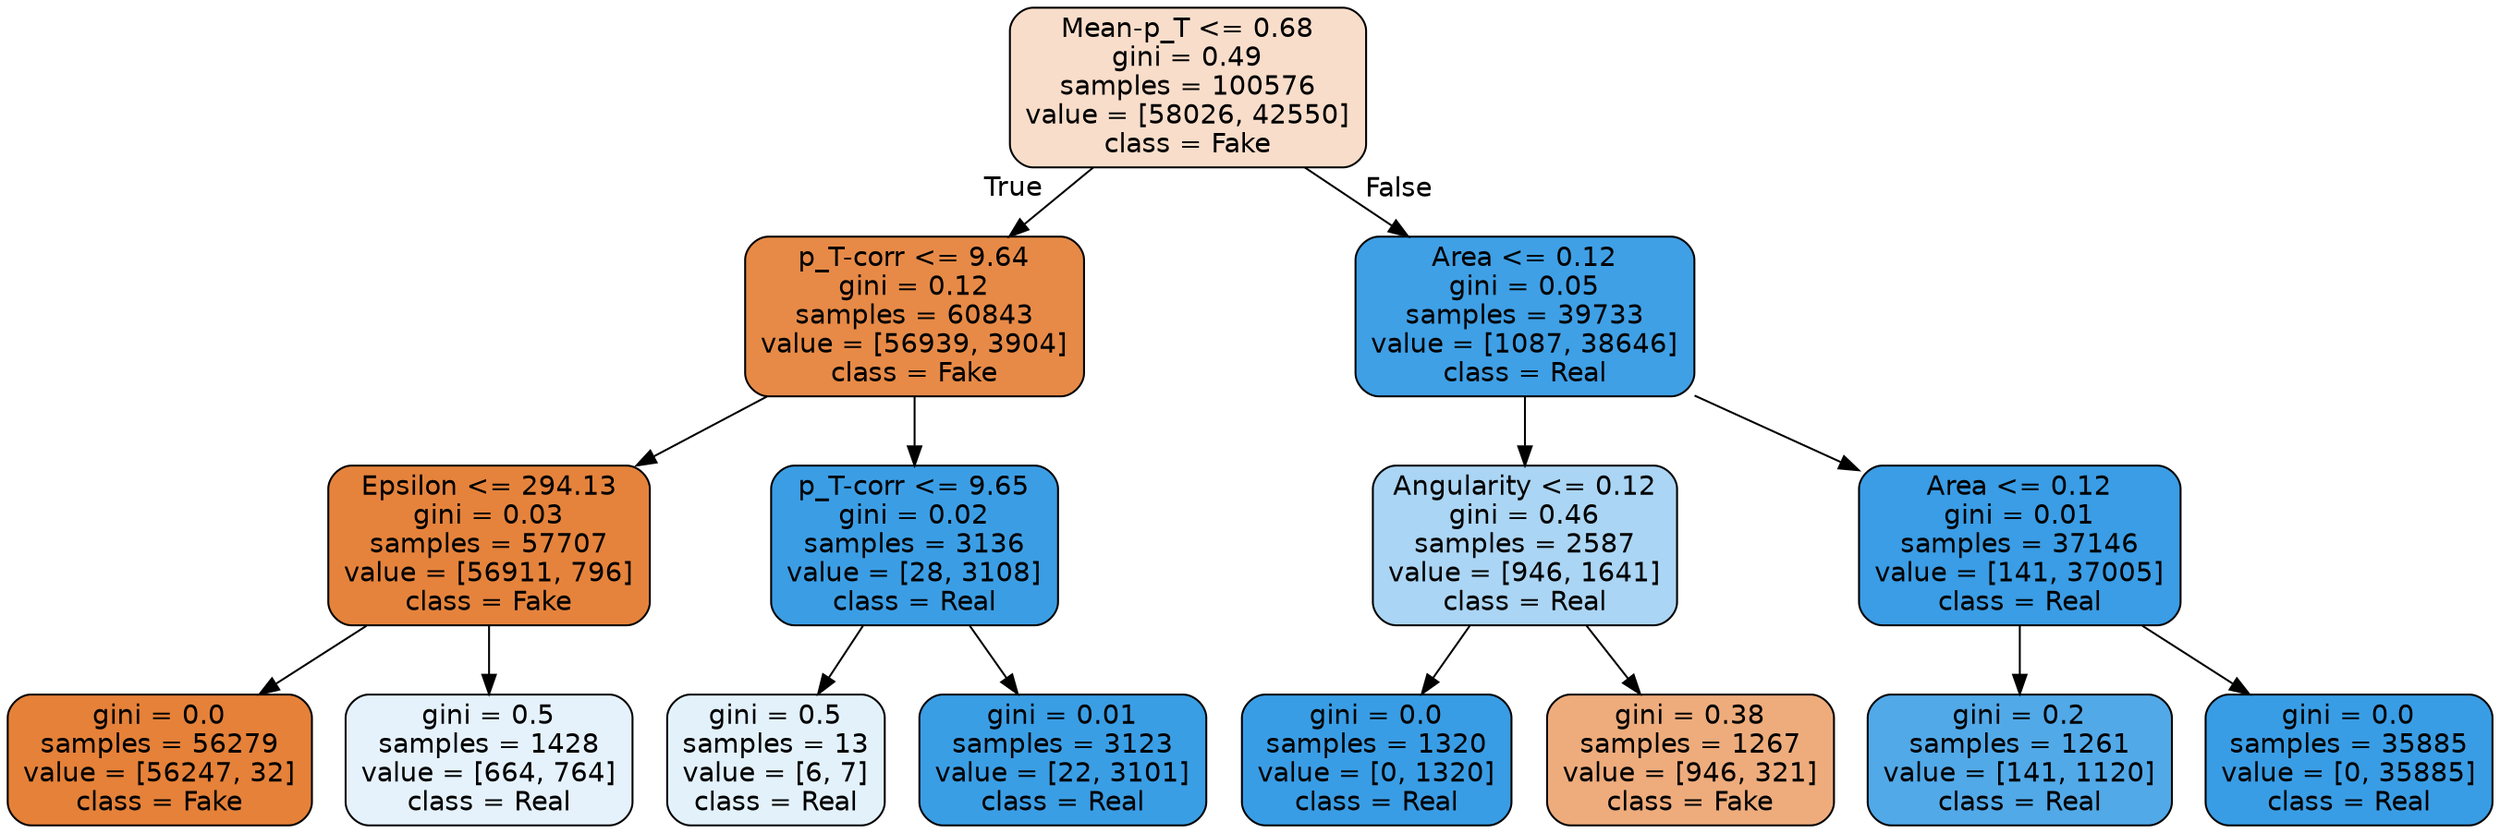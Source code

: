 digraph Tree {
node [shape=box, style="filled, rounded", color="black", fontname=helvetica] ;
edge [fontname=helvetica] ;
0 [label="Mean-p_T <= 0.68\ngini = 0.49\nsamples = 100576\nvalue = [58026, 42550]\nclass = Fake", fillcolor="#f8ddca"] ;
1 [label="p_T-corr <= 9.64\ngini = 0.12\nsamples = 60843\nvalue = [56939, 3904]\nclass = Fake", fillcolor="#e78a47"] ;
0 -> 1 [labeldistance=2.5, labelangle=45, headlabel="True"] ;
2 [label="Epsilon <= 294.13\ngini = 0.03\nsamples = 57707\nvalue = [56911, 796]\nclass = Fake", fillcolor="#e5833c"] ;
1 -> 2 ;
3 [label="gini = 0.0\nsamples = 56279\nvalue = [56247, 32]\nclass = Fake", fillcolor="#e58139"] ;
2 -> 3 ;
4 [label="gini = 0.5\nsamples = 1428\nvalue = [664, 764]\nclass = Real", fillcolor="#e5f2fc"] ;
2 -> 4 ;
5 [label="p_T-corr <= 9.65\ngini = 0.02\nsamples = 3136\nvalue = [28, 3108]\nclass = Real", fillcolor="#3b9ee5"] ;
1 -> 5 ;
6 [label="gini = 0.5\nsamples = 13\nvalue = [6, 7]\nclass = Real", fillcolor="#e3f1fb"] ;
5 -> 6 ;
7 [label="gini = 0.01\nsamples = 3123\nvalue = [22, 3101]\nclass = Real", fillcolor="#3a9ee5"] ;
5 -> 7 ;
8 [label="Area <= 0.12\ngini = 0.05\nsamples = 39733\nvalue = [1087, 38646]\nclass = Real", fillcolor="#3fa0e6"] ;
0 -> 8 [labeldistance=2.5, labelangle=-45, headlabel="False"] ;
9 [label="Angularity <= 0.12\ngini = 0.46\nsamples = 2587\nvalue = [946, 1641]\nclass = Real", fillcolor="#abd5f4"] ;
8 -> 9 ;
10 [label="gini = 0.0\nsamples = 1320\nvalue = [0, 1320]\nclass = Real", fillcolor="#399de5"] ;
9 -> 10 ;
11 [label="gini = 0.38\nsamples = 1267\nvalue = [946, 321]\nclass = Fake", fillcolor="#eeac7c"] ;
9 -> 11 ;
12 [label="Area <= 0.12\ngini = 0.01\nsamples = 37146\nvalue = [141, 37005]\nclass = Real", fillcolor="#3a9de5"] ;
8 -> 12 ;
13 [label="gini = 0.2\nsamples = 1261\nvalue = [141, 1120]\nclass = Real", fillcolor="#52a9e8"] ;
12 -> 13 ;
14 [label="gini = 0.0\nsamples = 35885\nvalue = [0, 35885]\nclass = Real", fillcolor="#399de5"] ;
12 -> 14 ;
}